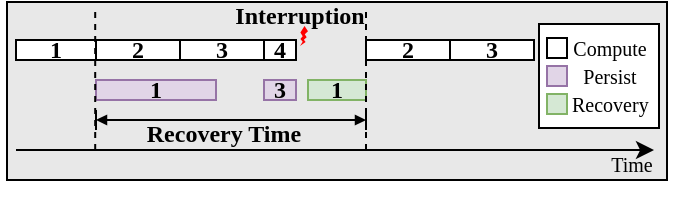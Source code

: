 <mxfile version="24.7.1" type="github">
  <diagram name="第 1 页" id="T80WdDOxKRqRGovHAkZ1">
    <mxGraphModel dx="810" dy="458" grid="1" gridSize="10" guides="1" tooltips="1" connect="1" arrows="1" fold="1" page="1" pageScale="1" pageWidth="827" pageHeight="1169" math="0" shadow="0">
      <root>
        <mxCell id="0" />
        <mxCell id="1" parent="0" />
        <mxCell id="Rw3qJb7-myZfh2qnqkWU-1" value="" style="rounded=0;whiteSpace=wrap;html=1;fontFamily=Times New Roman;fillColor=#E8E8E8;fontStyle=1" parent="1" vertex="1">
          <mxGeometry x="41.5" y="221" width="330" height="89" as="geometry" />
        </mxCell>
        <mxCell id="a86ajD3o5Lgj93Z58PF_-1" value="" style="rounded=0;whiteSpace=wrap;html=1;" parent="1" vertex="1">
          <mxGeometry x="307.5" y="232" width="60" height="52" as="geometry" />
        </mxCell>
        <mxCell id="-lEpSaMHGUQRzKjocnxs-1" value="1" style="whiteSpace=wrap;fontSize=12;fontFamily=Times New Roman;fontStyle=1" parent="1" vertex="1">
          <mxGeometry x="46" y="240" width="40" height="10" as="geometry" />
        </mxCell>
        <mxCell id="-lEpSaMHGUQRzKjocnxs-3" value="2" style="whiteSpace=wrap;fontSize=12;fontFamily=Times New Roman;fontStyle=1" parent="1" vertex="1">
          <mxGeometry x="86" y="240" width="42" height="10" as="geometry" />
        </mxCell>
        <mxCell id="-lEpSaMHGUQRzKjocnxs-5" value="3" style="whiteSpace=wrap;fontSize=12;fontFamily=Times New Roman;fontStyle=1" parent="1" vertex="1">
          <mxGeometry x="128" y="240" width="42" height="10" as="geometry" />
        </mxCell>
        <mxCell id="-lEpSaMHGUQRzKjocnxs-7" value="1" style="whiteSpace=wrap;fillColor=#e1d5e7;fontSize=12;fontFamily=Times New Roman;fontStyle=1;strokeColor=#9673a6;" parent="1" vertex="1">
          <mxGeometry x="86" y="260" width="60" height="10" as="geometry" />
        </mxCell>
        <mxCell id="-lEpSaMHGUQRzKjocnxs-8" value="" style="verticalLabelPosition=bottom;verticalAlign=top;shape=mxgraph.basic.flash;fillColor=#FF0000;strokeColor=none;fontFamily=Times New Roman;fontStyle=1;fontSize=12;" parent="1" vertex="1">
          <mxGeometry x="188" y="233" width="4" height="10" as="geometry" />
        </mxCell>
        <mxCell id="-lEpSaMHGUQRzKjocnxs-9" value="Interruption" style="text;align=center;verticalAlign=middle;whiteSpace=wrap;rounded=0;fontFamily=Times New Roman;fontStyle=1;fontSize=12;" parent="1" vertex="1">
          <mxGeometry x="158" y="223" width="60" height="10" as="geometry" />
        </mxCell>
        <mxCell id="-lEpSaMHGUQRzKjocnxs-11" value="4" style="whiteSpace=wrap;fontSize=12;fontFamily=Times New Roman;fontStyle=1" parent="1" vertex="1">
          <mxGeometry x="170" y="240" width="16" height="10" as="geometry" />
        </mxCell>
        <mxCell id="-lEpSaMHGUQRzKjocnxs-12" value="2" style="whiteSpace=wrap;fontSize=12;verticalAlign=middle;fontFamily=Times New Roman;fontStyle=1" parent="1" vertex="1">
          <mxGeometry x="221" y="240" width="42" height="10" as="geometry" />
        </mxCell>
        <mxCell id="-lEpSaMHGUQRzKjocnxs-14" value="3" style="whiteSpace=wrap;fillColor=#e1d5e7;fontSize=12;fontFamily=Times New Roman;fontStyle=1;strokeColor=#9673a6;" parent="1" vertex="1">
          <mxGeometry x="170" y="260" width="16" height="10" as="geometry" />
        </mxCell>
        <mxCell id="-lEpSaMHGUQRzKjocnxs-17" value="" style="whiteSpace=wrap;html=1;aspect=fixed;fontFamily=Times New Roman;fontStyle=0" parent="1" vertex="1">
          <mxGeometry x="311.5" y="239" width="10" height="10" as="geometry" />
        </mxCell>
        <mxCell id="-lEpSaMHGUQRzKjocnxs-18" value="&lt;font style=&quot;font-size: 10px;&quot;&gt;Compute&lt;/font&gt;" style="text;html=1;align=center;verticalAlign=middle;whiteSpace=wrap;rounded=0;fontFamily=Times New Roman;fontStyle=0" parent="1" vertex="1">
          <mxGeometry x="317.5" y="239" width="50" height="10" as="geometry" />
        </mxCell>
        <mxCell id="-lEpSaMHGUQRzKjocnxs-19" value="" style="whiteSpace=wrap;html=1;aspect=fixed;fillColor=#e1d5e7;fontFamily=Times New Roman;fontStyle=0;strokeColor=#9673a6;" parent="1" vertex="1">
          <mxGeometry x="311.5" y="253" width="10" height="10" as="geometry" />
        </mxCell>
        <mxCell id="-lEpSaMHGUQRzKjocnxs-20" value="&lt;span style=&quot;font-size: 10px;&quot;&gt;Persist&lt;/span&gt;" style="text;html=1;align=center;verticalAlign=middle;whiteSpace=wrap;rounded=0;fontFamily=Times New Roman;fontStyle=0" parent="1" vertex="1">
          <mxGeometry x="317.5" y="253" width="50" height="10" as="geometry" />
        </mxCell>
        <mxCell id="-lEpSaMHGUQRzKjocnxs-21" value="" style="endArrow=block;startArrow=block;rounded=0;endSize=3;startSize=3;startFill=1;endFill=1;fontFamily=Times New Roman;fontStyle=1;fontSize=12;" parent="1" edge="1">
          <mxGeometry width="50" height="50" relative="1" as="geometry">
            <mxPoint x="86" y="280" as="sourcePoint" />
            <mxPoint x="221" y="280" as="targetPoint" />
          </mxGeometry>
        </mxCell>
        <mxCell id="-lEpSaMHGUQRzKjocnxs-22" value="" style="endArrow=none;rounded=0;fontFamily=Times New Roman;fontStyle=1;fontSize=12;" parent="1" edge="1">
          <mxGeometry width="50" height="50" relative="1" as="geometry">
            <mxPoint x="86" y="285" as="sourcePoint" />
            <mxPoint x="86" y="275" as="targetPoint" />
            <Array as="points" />
          </mxGeometry>
        </mxCell>
        <mxCell id="-lEpSaMHGUQRzKjocnxs-23" value="" style="endArrow=none;rounded=0;fontFamily=Times New Roman;fontStyle=1;fontSize=12;" parent="1" edge="1">
          <mxGeometry width="50" height="50" relative="1" as="geometry">
            <mxPoint x="221" y="285" as="sourcePoint" />
            <mxPoint x="221" y="275" as="targetPoint" />
            <Array as="points" />
          </mxGeometry>
        </mxCell>
        <mxCell id="-lEpSaMHGUQRzKjocnxs-24" value="Recovery Time" style="text;align=center;verticalAlign=middle;whiteSpace=wrap;rounded=0;fontFamily=Times New Roman;fontStyle=1;fontSize=12;" parent="1" vertex="1">
          <mxGeometry x="108" y="282" width="84" height="10" as="geometry" />
        </mxCell>
        <mxCell id="NLqxPHWpPX-APUH8cGOe-1" value="1" style="whiteSpace=wrap;fillColor=#d5e8d4;fontSize=12;fontFamily=Times New Roman;fontStyle=1;strokeColor=#82b366;" parent="1" vertex="1">
          <mxGeometry x="192" y="260" width="29" height="10" as="geometry" />
        </mxCell>
        <mxCell id="NLqxPHWpPX-APUH8cGOe-2" value="" style="whiteSpace=wrap;html=1;aspect=fixed;fillColor=#d5e8d4;fontFamily=Times New Roman;fontStyle=0;strokeColor=#82b366;" parent="1" vertex="1">
          <mxGeometry x="311.5" y="267" width="10" height="10" as="geometry" />
        </mxCell>
        <mxCell id="NLqxPHWpPX-APUH8cGOe-3" value="&lt;font style=&quot;font-size: 10px;&quot;&gt;Recovery&lt;/font&gt;" style="text;html=1;align=left;verticalAlign=middle;whiteSpace=wrap;rounded=0;fontFamily=Times New Roman;fontStyle=0" parent="1" vertex="1">
          <mxGeometry x="321.5" y="267" width="50" height="10" as="geometry" />
        </mxCell>
        <mxCell id="a86ajD3o5Lgj93Z58PF_-2" value="3" style="whiteSpace=wrap;fontSize=12;verticalAlign=middle;fontFamily=Times New Roman;fontStyle=1" parent="1" vertex="1">
          <mxGeometry x="263" y="240" width="42" height="10" as="geometry" />
        </mxCell>
        <mxCell id="OUkqlEuOtziT5o5oqtlV-2" value="" style="endArrow=classic;html=1;rounded=0;" edge="1" parent="1">
          <mxGeometry width="50" height="50" relative="1" as="geometry">
            <mxPoint x="46" y="295" as="sourcePoint" />
            <mxPoint x="365" y="295.04" as="targetPoint" />
          </mxGeometry>
        </mxCell>
        <mxCell id="OUkqlEuOtziT5o5oqtlV-3" value="&lt;p style=&quot;line-height: 100%;&quot;&gt;&lt;font style=&quot;font-size: 10px;&quot;&gt;Time&lt;/font&gt;&lt;/p&gt;" style="text;html=1;align=center;verticalAlign=middle;whiteSpace=wrap;rounded=0;fontFamily=Times New Roman;" vertex="1" parent="1">
          <mxGeometry x="329.2" y="297" width="50" height="10" as="geometry" />
        </mxCell>
        <mxCell id="OUkqlEuOtziT5o5oqtlV-4" value="" style="endArrow=none;html=1;rounded=0;dashed=1;" edge="1" parent="1">
          <mxGeometry width="50" height="50" relative="1" as="geometry">
            <mxPoint x="85.6" y="295.06" as="sourcePoint" />
            <mxPoint x="85.6" y="224.94" as="targetPoint" />
          </mxGeometry>
        </mxCell>
        <mxCell id="OUkqlEuOtziT5o5oqtlV-5" value="" style="endArrow=none;html=1;rounded=0;dashed=1;" edge="1" parent="1">
          <mxGeometry width="50" height="50" relative="1" as="geometry">
            <mxPoint x="221.0" y="295" as="sourcePoint" />
            <mxPoint x="221" y="224.88" as="targetPoint" />
          </mxGeometry>
        </mxCell>
      </root>
    </mxGraphModel>
  </diagram>
</mxfile>

